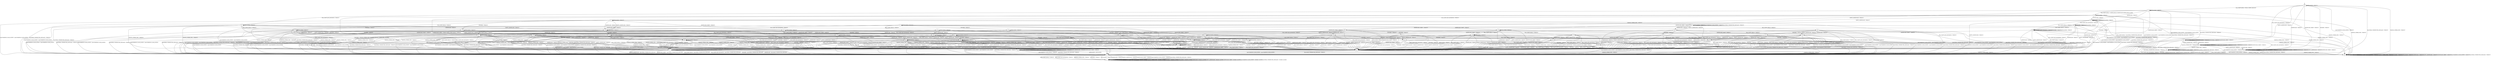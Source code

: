 digraph h17 {
s0 [label="s0"];
s1 [label="s1"];
s2 [label="s2"];
s6 [label="s6"];
s8 [label="s8"];
s46 [label="s46"];
s54 [label="s54"];
s3 [label="s3"];
s4 [label="s4"];
s7 [label="s7"];
s9 [label="s9"];
s10 [label="s10"];
s11 [label="s11"];
s18 [label="s18"];
s5 [label="s5"];
s12 [label="s12"];
s15 [label="s15"];
s19 [label="s19"];
s20 [label="s20"];
s21 [label="s21"];
s24 [label="s24"];
s25 [label="s25"];
s28 [label="s28"];
s32 [label="s32"];
s53 [label="s53"];
s13 [label="s13"];
s23 [label="s23"];
s26 [label="s26"];
s29 [label="s29"];
s30 [label="s30"];
s33 [label="s33"];
s37 [label="s37"];
s38 [label="s38"];
s41 [label="s41"];
s51 [label="s51"];
s14 [label="s14"];
s16 [label="s16"];
s22 [label="s22"];
s36 [label="s36"];
s40 [label="s40"];
s43 [label="s43"];
s48 [label="s48"];
s49 [label="s49"];
s17 [label="s17"];
s27 [label="s27"];
s31 [label="s31"];
s34 [label="s34"];
s42 [label="s42"];
s45 [label="s45"];
s35 [label="s35"];
s39 [label="s39"];
s44 [label="s44"];
s47 [label="s47"];
s50 [label="s50"];
s52 [label="s52"];
s0 -> s1 [label="RSA_CLIENT_HELLO / HELLO_VERIFY_REQUEST"];
s0 -> s2 [label="RSA_CLIENT_KEY_EXCHANGE / TIMEOUT"];
s0 -> s8 [label="CHANGE_CIPHER_SPEC / TIMEOUT"];
s0 -> s46 [label="FINISHED / TIMEOUT"];
s0 -> s0 [label="APPLICATION / TIMEOUT"];
s0 -> s46 [label="CERTIFICATE / TIMEOUT"];
s0 -> s54 [label="EMPTY_CERTIFICATE / TIMEOUT"];
s0 -> s46 [label="CERTIFICATE_VERIFY / TIMEOUT"];
s0 -> s6 [label="Alert(WARNING,CLOSE_NOTIFY) / TIMEOUT"];
s0 -> s6 [label="Alert(FATAL,UNEXPECTED_MESSAGE) / TIMEOUT"];
s1 -> s3 [label="RSA_CLIENT_HELLO / SERVER_HELLO,CERTIFICATE,SERVER_HELLO_DONE"];
s1 -> s4 [label="RSA_CLIENT_KEY_EXCHANGE / TIMEOUT"];
s1 -> s8 [label="CHANGE_CIPHER_SPEC / TIMEOUT"];
s1 -> s10 [label="FINISHED / TIMEOUT"];
s1 -> s1 [label="APPLICATION / TIMEOUT"];
s1 -> s18 [label="CERTIFICATE / TIMEOUT"];
s1 -> s11 [label="EMPTY_CERTIFICATE / TIMEOUT"];
s1 -> s10 [label="CERTIFICATE_VERIFY / TIMEOUT"];
s1 -> s6 [label="Alert(WARNING,CLOSE_NOTIFY) / Alert(WARNING,CLOSE_NOTIFY)"];
s1 -> s6 [label="Alert(FATAL,UNEXPECTED_MESSAGE) / TIMEOUT"];
s2 -> s2 [label="RSA_CLIENT_HELLO / TIMEOUT"];
s2 -> s46 [label="RSA_CLIENT_KEY_EXCHANGE / TIMEOUT"];
s2 -> s9 [label="CHANGE_CIPHER_SPEC / TIMEOUT"];
s2 -> s2 [label="FINISHED / TIMEOUT"];
s2 -> s2 [label="APPLICATION / TIMEOUT"];
s2 -> s54 [label="CERTIFICATE / TIMEOUT"];
s2 -> s54 [label="EMPTY_CERTIFICATE / TIMEOUT"];
s2 -> s2 [label="CERTIFICATE_VERIFY / TIMEOUT"];
s2 -> s6 [label="Alert(WARNING,CLOSE_NOTIFY) / TIMEOUT"];
s2 -> s6 [label="Alert(FATAL,UNEXPECTED_MESSAGE) / TIMEOUT"];
s6 -> s7 [label="RSA_CLIENT_HELLO / TIMEOUT"];
s6 -> s7 [label="RSA_CLIENT_KEY_EXCHANGE / TIMEOUT"];
s6 -> s7 [label="CHANGE_CIPHER_SPEC / TIMEOUT"];
s6 -> s7 [label="FINISHED / TIMEOUT"];
s6 -> s7 [label="APPLICATION / TIMEOUT"];
s6 -> s7 [label="CERTIFICATE / TIMEOUT"];
s6 -> s7 [label="EMPTY_CERTIFICATE / TIMEOUT"];
s6 -> s7 [label="CERTIFICATE_VERIFY / TIMEOUT"];
s6 -> s7 [label="Alert(WARNING,CLOSE_NOTIFY) / TIMEOUT"];
s6 -> s7 [label="Alert(FATAL,UNEXPECTED_MESSAGE) / TIMEOUT"];
s8 -> s8 [label="RSA_CLIENT_HELLO / TIMEOUT"];
s8 -> s8 [label="RSA_CLIENT_KEY_EXCHANGE / TIMEOUT"];
s8 -> s8 [label="CHANGE_CIPHER_SPEC / TIMEOUT"];
s8 -> s8 [label="FINISHED / TIMEOUT"];
s8 -> s8 [label="APPLICATION / TIMEOUT"];
s8 -> s8 [label="CERTIFICATE / TIMEOUT"];
s8 -> s8 [label="EMPTY_CERTIFICATE / TIMEOUT"];
s8 -> s8 [label="CERTIFICATE_VERIFY / TIMEOUT"];
s8 -> s8 [label="Alert(WARNING,CLOSE_NOTIFY) / TIMEOUT"];
s8 -> s8 [label="Alert(FATAL,UNEXPECTED_MESSAGE) / TIMEOUT"];
s46 -> s46 [label="RSA_CLIENT_HELLO / TIMEOUT"];
s46 -> s46 [label="RSA_CLIENT_KEY_EXCHANGE / TIMEOUT"];
s46 -> s8 [label="CHANGE_CIPHER_SPEC / TIMEOUT"];
s46 -> s46 [label="FINISHED / TIMEOUT"];
s46 -> s46 [label="APPLICATION / TIMEOUT"];
s46 -> s46 [label="CERTIFICATE / TIMEOUT"];
s46 -> s46 [label="EMPTY_CERTIFICATE / TIMEOUT"];
s46 -> s46 [label="CERTIFICATE_VERIFY / TIMEOUT"];
s46 -> s6 [label="Alert(WARNING,CLOSE_NOTIFY) / TIMEOUT"];
s46 -> s6 [label="Alert(FATAL,UNEXPECTED_MESSAGE) / TIMEOUT"];
s54 -> s54 [label="RSA_CLIENT_HELLO / TIMEOUT"];
s54 -> s54 [label="RSA_CLIENT_KEY_EXCHANGE / TIMEOUT"];
s54 -> s9 [label="CHANGE_CIPHER_SPEC / TIMEOUT"];
s54 -> s54 [label="FINISHED / TIMEOUT"];
s54 -> s54 [label="APPLICATION / TIMEOUT"];
s54 -> s46 [label="CERTIFICATE / TIMEOUT"];
s54 -> s46 [label="EMPTY_CERTIFICATE / TIMEOUT"];
s54 -> s54 [label="CERTIFICATE_VERIFY / TIMEOUT"];
s54 -> s6 [label="Alert(WARNING,CLOSE_NOTIFY) / TIMEOUT"];
s54 -> s6 [label="Alert(FATAL,UNEXPECTED_MESSAGE) / TIMEOUT"];
s3 -> s6 [label="RSA_CLIENT_HELLO / Alert(FATAL,UNEXPECTED_MESSAGE)"];
s3 -> s12 [label="RSA_CLIENT_KEY_EXCHANGE / TIMEOUT"];
s3 -> s8 [label="CHANGE_CIPHER_SPEC / TIMEOUT"];
s3 -> s10 [label="FINISHED / TIMEOUT"];
s3 -> s3 [label="APPLICATION / TIMEOUT"];
s3 -> s18 [label="CERTIFICATE / TIMEOUT"];
s3 -> s11 [label="EMPTY_CERTIFICATE / TIMEOUT"];
s3 -> s10 [label="CERTIFICATE_VERIFY / TIMEOUT"];
s3 -> s6 [label="Alert(WARNING,CLOSE_NOTIFY) / Alert(WARNING,CLOSE_NOTIFY)"];
s3 -> s6 [label="Alert(FATAL,UNEXPECTED_MESSAGE) / TIMEOUT"];
s4 -> s20 [label="RSA_CLIENT_HELLO / TIMEOUT"];
s4 -> s10 [label="RSA_CLIENT_KEY_EXCHANGE / TIMEOUT"];
s4 -> s5 [label="CHANGE_CIPHER_SPEC / TIMEOUT"];
s4 -> s15 [label="FINISHED / TIMEOUT"];
s4 -> s4 [label="APPLICATION / TIMEOUT"];
s4 -> s19 [label="CERTIFICATE / TIMEOUT"];
s4 -> s19 [label="EMPTY_CERTIFICATE / TIMEOUT"];
s4 -> s24 [label="CERTIFICATE_VERIFY / TIMEOUT"];
s4 -> s6 [label="Alert(WARNING,CLOSE_NOTIFY) / Alert(WARNING,CLOSE_NOTIFY)"];
s4 -> s6 [label="Alert(FATAL,UNEXPECTED_MESSAGE) / TIMEOUT"];
s7 -> s7 [label="RSA_CLIENT_HELLO / SOCKET_CLOSED"];
s7 -> s7 [label="RSA_CLIENT_KEY_EXCHANGE / SOCKET_CLOSED"];
s7 -> s7 [label="CHANGE_CIPHER_SPEC / SOCKET_CLOSED"];
s7 -> s7 [label="FINISHED / SOCKET_CLOSED"];
s7 -> s7 [label="APPLICATION / SOCKET_CLOSED"];
s7 -> s7 [label="CERTIFICATE / SOCKET_CLOSED"];
s7 -> s7 [label="EMPTY_CERTIFICATE / SOCKET_CLOSED"];
s7 -> s7 [label="CERTIFICATE_VERIFY / SOCKET_CLOSED"];
s7 -> s7 [label="Alert(WARNING,CLOSE_NOTIFY) / SOCKET_CLOSED"];
s7 -> s7 [label="Alert(FATAL,UNEXPECTED_MESSAGE) / SOCKET_CLOSED"];
s9 -> s6 [label="RSA_CLIENT_HELLO / TIMEOUT"];
s9 -> s6 [label="RSA_CLIENT_KEY_EXCHANGE / TIMEOUT"];
s9 -> s8 [label="CHANGE_CIPHER_SPEC / TIMEOUT"];
s9 -> s6 [label="FINISHED / TIMEOUT"];
s9 -> s9 [label="APPLICATION / TIMEOUT"];
s9 -> s6 [label="CERTIFICATE / TIMEOUT"];
s9 -> s6 [label="EMPTY_CERTIFICATE / TIMEOUT"];
s9 -> s6 [label="CERTIFICATE_VERIFY / TIMEOUT"];
s9 -> s9 [label="Alert(WARNING,CLOSE_NOTIFY) / TIMEOUT"];
s9 -> s9 [label="Alert(FATAL,UNEXPECTED_MESSAGE) / TIMEOUT"];
s10 -> s10 [label="RSA_CLIENT_HELLO / TIMEOUT"];
s10 -> s10 [label="RSA_CLIENT_KEY_EXCHANGE / TIMEOUT"];
s10 -> s8 [label="CHANGE_CIPHER_SPEC / TIMEOUT"];
s10 -> s10 [label="FINISHED / TIMEOUT"];
s10 -> s10 [label="APPLICATION / TIMEOUT"];
s10 -> s10 [label="CERTIFICATE / TIMEOUT"];
s10 -> s10 [label="EMPTY_CERTIFICATE / TIMEOUT"];
s10 -> s10 [label="CERTIFICATE_VERIFY / TIMEOUT"];
s10 -> s6 [label="Alert(WARNING,CLOSE_NOTIFY) / Alert(WARNING,CLOSE_NOTIFY)"];
s10 -> s6 [label="Alert(FATAL,UNEXPECTED_MESSAGE) / TIMEOUT"];
s11 -> s21 [label="RSA_CLIENT_HELLO / TIMEOUT"];
s11 -> s19 [label="RSA_CLIENT_KEY_EXCHANGE / TIMEOUT"];
s11 -> s5 [label="CHANGE_CIPHER_SPEC / TIMEOUT"];
s11 -> s32 [label="FINISHED / TIMEOUT"];
s11 -> s11 [label="APPLICATION / TIMEOUT"];
s11 -> s10 [label="CERTIFICATE / TIMEOUT"];
s11 -> s10 [label="EMPTY_CERTIFICATE / TIMEOUT"];
s11 -> s25 [label="CERTIFICATE_VERIFY / TIMEOUT"];
s11 -> s6 [label="Alert(WARNING,CLOSE_NOTIFY) / Alert(WARNING,CLOSE_NOTIFY)"];
s11 -> s6 [label="Alert(FATAL,UNEXPECTED_MESSAGE) / TIMEOUT"];
s18 -> s53 [label="RSA_CLIENT_HELLO / TIMEOUT"];
s18 -> s28 [label="RSA_CLIENT_KEY_EXCHANGE / TIMEOUT"];
s18 -> s8 [label="CHANGE_CIPHER_SPEC / TIMEOUT"];
s18 -> s18 [label="FINISHED / TIMEOUT"];
s18 -> s18 [label="APPLICATION / TIMEOUT"];
s18 -> s10 [label="CERTIFICATE / TIMEOUT"];
s18 -> s10 [label="EMPTY_CERTIFICATE / TIMEOUT"];
s18 -> s25 [label="CERTIFICATE_VERIFY / TIMEOUT"];
s18 -> s6 [label="Alert(WARNING,CLOSE_NOTIFY) / Alert(WARNING,CLOSE_NOTIFY)"];
s18 -> s6 [label="Alert(FATAL,UNEXPECTED_MESSAGE) / TIMEOUT"];
s5 -> s6 [label="RSA_CLIENT_HELLO / Alert(FATAL,UNEXPECTED_MESSAGE)"];
s5 -> s6 [label="RSA_CLIENT_KEY_EXCHANGE / Alert(FATAL,UNEXPECTED_MESSAGE)"];
s5 -> s8 [label="CHANGE_CIPHER_SPEC / TIMEOUT"];
s5 -> s6 [label="FINISHED / Alert(FATAL,UNEXPECTED_MESSAGE)"];
s5 -> s5 [label="APPLICATION / TIMEOUT"];
s5 -> s6 [label="CERTIFICATE / Alert(FATAL,UNEXPECTED_MESSAGE)"];
s5 -> s6 [label="EMPTY_CERTIFICATE / Alert(FATAL,UNEXPECTED_MESSAGE)"];
s5 -> s6 [label="CERTIFICATE_VERIFY / Alert(FATAL,UNEXPECTED_MESSAGE)"];
s5 -> s5 [label="Alert(WARNING,CLOSE_NOTIFY) / TIMEOUT"];
s5 -> s5 [label="Alert(FATAL,UNEXPECTED_MESSAGE) / TIMEOUT"];
s12 -> s20 [label="RSA_CLIENT_HELLO / TIMEOUT"];
s12 -> s10 [label="RSA_CLIENT_KEY_EXCHANGE / TIMEOUT"];
s12 -> s13 [label="CHANGE_CIPHER_SPEC / TIMEOUT"];
s12 -> s15 [label="FINISHED / TIMEOUT"];
s12 -> s12 [label="APPLICATION / TIMEOUT"];
s12 -> s19 [label="CERTIFICATE / TIMEOUT"];
s12 -> s19 [label="EMPTY_CERTIFICATE / TIMEOUT"];
s12 -> s24 [label="CERTIFICATE_VERIFY / TIMEOUT"];
s12 -> s6 [label="Alert(WARNING,CLOSE_NOTIFY) / Alert(WARNING,CLOSE_NOTIFY)"];
s12 -> s6 [label="Alert(FATAL,UNEXPECTED_MESSAGE) / TIMEOUT"];
s15 -> s33 [label="RSA_CLIENT_HELLO / TIMEOUT"];
s15 -> s10 [label="RSA_CLIENT_KEY_EXCHANGE / TIMEOUT"];
s15 -> s5 [label="CHANGE_CIPHER_SPEC / TIMEOUT"];
s15 -> s10 [label="FINISHED / TIMEOUT"];
s15 -> s15 [label="APPLICATION / TIMEOUT"];
s15 -> s23 [label="CERTIFICATE / TIMEOUT"];
s15 -> s23 [label="EMPTY_CERTIFICATE / TIMEOUT"];
s15 -> s26 [label="CERTIFICATE_VERIFY / TIMEOUT"];
s15 -> s6 [label="Alert(WARNING,CLOSE_NOTIFY) / Alert(WARNING,CLOSE_NOTIFY)"];
s15 -> s6 [label="Alert(FATAL,UNEXPECTED_MESSAGE) / TIMEOUT"];
s19 -> s41 [label="RSA_CLIENT_HELLO / TIMEOUT"];
s19 -> s10 [label="RSA_CLIENT_KEY_EXCHANGE / TIMEOUT"];
s19 -> s5 [label="CHANGE_CIPHER_SPEC / TIMEOUT"];
s19 -> s23 [label="FINISHED / TIMEOUT"];
s19 -> s19 [label="APPLICATION / TIMEOUT"];
s19 -> s10 [label="CERTIFICATE / TIMEOUT"];
s19 -> s10 [label="EMPTY_CERTIFICATE / TIMEOUT"];
s19 -> s37 [label="CERTIFICATE_VERIFY / TIMEOUT"];
s19 -> s6 [label="Alert(WARNING,CLOSE_NOTIFY) / Alert(WARNING,CLOSE_NOTIFY)"];
s19 -> s6 [label="Alert(FATAL,UNEXPECTED_MESSAGE) / TIMEOUT"];
s20 -> s10 [label="RSA_CLIENT_HELLO / TIMEOUT"];
s20 -> s10 [label="RSA_CLIENT_KEY_EXCHANGE / TIMEOUT"];
s20 -> s5 [label="CHANGE_CIPHER_SPEC / TIMEOUT"];
s20 -> s33 [label="FINISHED / TIMEOUT"];
s20 -> s20 [label="APPLICATION / TIMEOUT"];
s20 -> s41 [label="CERTIFICATE / TIMEOUT"];
s20 -> s41 [label="EMPTY_CERTIFICATE / TIMEOUT"];
s20 -> s29 [label="CERTIFICATE_VERIFY / TIMEOUT"];
s20 -> s6 [label="Alert(WARNING,CLOSE_NOTIFY) / Alert(WARNING,CLOSE_NOTIFY)"];
s20 -> s6 [label="Alert(FATAL,UNEXPECTED_MESSAGE) / TIMEOUT"];
s21 -> s10 [label="RSA_CLIENT_HELLO / TIMEOUT"];
s21 -> s41 [label="RSA_CLIENT_KEY_EXCHANGE / TIMEOUT"];
s21 -> s5 [label="CHANGE_CIPHER_SPEC / TIMEOUT"];
s21 -> s38 [label="FINISHED / TIMEOUT"];
s21 -> s21 [label="APPLICATION / TIMEOUT"];
s21 -> s10 [label="CERTIFICATE / TIMEOUT"];
s21 -> s10 [label="EMPTY_CERTIFICATE / TIMEOUT"];
s21 -> s30 [label="CERTIFICATE_VERIFY / TIMEOUT"];
s21 -> s6 [label="Alert(WARNING,CLOSE_NOTIFY) / Alert(WARNING,CLOSE_NOTIFY)"];
s21 -> s6 [label="Alert(FATAL,UNEXPECTED_MESSAGE) / TIMEOUT"];
s24 -> s29 [label="RSA_CLIENT_HELLO / TIMEOUT"];
s24 -> s10 [label="RSA_CLIENT_KEY_EXCHANGE / TIMEOUT"];
s24 -> s5 [label="CHANGE_CIPHER_SPEC / TIMEOUT"];
s24 -> s26 [label="FINISHED / TIMEOUT"];
s24 -> s24 [label="APPLICATION / TIMEOUT"];
s24 -> s37 [label="CERTIFICATE / TIMEOUT"];
s24 -> s37 [label="EMPTY_CERTIFICATE / TIMEOUT"];
s24 -> s10 [label="CERTIFICATE_VERIFY / TIMEOUT"];
s24 -> s6 [label="Alert(WARNING,CLOSE_NOTIFY) / Alert(WARNING,CLOSE_NOTIFY)"];
s24 -> s6 [label="Alert(FATAL,UNEXPECTED_MESSAGE) / TIMEOUT"];
s25 -> s30 [label="RSA_CLIENT_HELLO / TIMEOUT"];
s25 -> s37 [label="RSA_CLIENT_KEY_EXCHANGE / TIMEOUT"];
s25 -> s5 [label="CHANGE_CIPHER_SPEC / TIMEOUT"];
s25 -> s51 [label="FINISHED / TIMEOUT"];
s25 -> s25 [label="APPLICATION / TIMEOUT"];
s25 -> s10 [label="CERTIFICATE / TIMEOUT"];
s25 -> s10 [label="EMPTY_CERTIFICATE / TIMEOUT"];
s25 -> s10 [label="CERTIFICATE_VERIFY / TIMEOUT"];
s25 -> s6 [label="Alert(WARNING,CLOSE_NOTIFY) / Alert(WARNING,CLOSE_NOTIFY)"];
s25 -> s6 [label="Alert(FATAL,UNEXPECTED_MESSAGE) / TIMEOUT"];
s28 -> s53 [label="RSA_CLIENT_HELLO / TIMEOUT"];
s28 -> s10 [label="RSA_CLIENT_KEY_EXCHANGE / TIMEOUT"];
s28 -> s8 [label="CHANGE_CIPHER_SPEC / TIMEOUT"];
s28 -> s28 [label="FINISHED / TIMEOUT"];
s28 -> s28 [label="APPLICATION / TIMEOUT"];
s28 -> s10 [label="CERTIFICATE / TIMEOUT"];
s28 -> s10 [label="EMPTY_CERTIFICATE / TIMEOUT"];
s28 -> s37 [label="CERTIFICATE_VERIFY / TIMEOUT"];
s28 -> s6 [label="Alert(WARNING,CLOSE_NOTIFY) / Alert(WARNING,CLOSE_NOTIFY)"];
s28 -> s6 [label="Alert(FATAL,UNEXPECTED_MESSAGE) / TIMEOUT"];
s32 -> s38 [label="RSA_CLIENT_HELLO / TIMEOUT"];
s32 -> s23 [label="RSA_CLIENT_KEY_EXCHANGE / TIMEOUT"];
s32 -> s5 [label="CHANGE_CIPHER_SPEC / TIMEOUT"];
s32 -> s10 [label="FINISHED / TIMEOUT"];
s32 -> s32 [label="APPLICATION / TIMEOUT"];
s32 -> s10 [label="CERTIFICATE / TIMEOUT"];
s32 -> s10 [label="EMPTY_CERTIFICATE / TIMEOUT"];
s32 -> s51 [label="CERTIFICATE_VERIFY / TIMEOUT"];
s32 -> s6 [label="Alert(WARNING,CLOSE_NOTIFY) / Alert(WARNING,CLOSE_NOTIFY)"];
s32 -> s6 [label="Alert(FATAL,UNEXPECTED_MESSAGE) / TIMEOUT"];
s53 -> s10 [label="RSA_CLIENT_HELLO / TIMEOUT"];
s53 -> s53 [label="RSA_CLIENT_KEY_EXCHANGE / TIMEOUT"];
s53 -> s8 [label="CHANGE_CIPHER_SPEC / TIMEOUT"];
s53 -> s53 [label="FINISHED / TIMEOUT"];
s53 -> s53 [label="APPLICATION / TIMEOUT"];
s53 -> s10 [label="CERTIFICATE / TIMEOUT"];
s53 -> s10 [label="EMPTY_CERTIFICATE / TIMEOUT"];
s53 -> s30 [label="CERTIFICATE_VERIFY / TIMEOUT"];
s53 -> s6 [label="Alert(WARNING,CLOSE_NOTIFY) / Alert(WARNING,CLOSE_NOTIFY)"];
s53 -> s6 [label="Alert(FATAL,UNEXPECTED_MESSAGE) / TIMEOUT"];
s13 -> s16 [label="RSA_CLIENT_HELLO / TIMEOUT"];
s13 -> s10 [label="RSA_CLIENT_KEY_EXCHANGE / TIMEOUT"];
s13 -> s8 [label="CHANGE_CIPHER_SPEC / TIMEOUT"];
s13 -> s14 [label="FINISHED / CHANGE_CIPHER_SPEC,FINISHED,CHANGE_CIPHER_SPEC,FINISHED"];
s13 -> s13 [label="APPLICATION / TIMEOUT"];
s13 -> s40 [label="CERTIFICATE / TIMEOUT"];
s13 -> s40 [label="EMPTY_CERTIFICATE / TIMEOUT"];
s13 -> s22 [label="CERTIFICATE_VERIFY / TIMEOUT"];
s13 -> s13 [label="Alert(WARNING,CLOSE_NOTIFY) / TIMEOUT"];
s13 -> s13 [label="Alert(FATAL,UNEXPECTED_MESSAGE) / TIMEOUT"];
s23 -> s48 [label="RSA_CLIENT_HELLO / TIMEOUT"];
s23 -> s10 [label="RSA_CLIENT_KEY_EXCHANGE / TIMEOUT"];
s23 -> s5 [label="CHANGE_CIPHER_SPEC / TIMEOUT"];
s23 -> s10 [label="FINISHED / TIMEOUT"];
s23 -> s23 [label="APPLICATION / TIMEOUT"];
s23 -> s10 [label="CERTIFICATE / TIMEOUT"];
s23 -> s10 [label="EMPTY_CERTIFICATE / TIMEOUT"];
s23 -> s36 [label="CERTIFICATE_VERIFY / TIMEOUT"];
s23 -> s6 [label="Alert(WARNING,CLOSE_NOTIFY) / Alert(WARNING,CLOSE_NOTIFY)"];
s23 -> s6 [label="Alert(FATAL,UNEXPECTED_MESSAGE) / TIMEOUT"];
s26 -> s35 [label="RSA_CLIENT_HELLO / TIMEOUT"];
s26 -> s10 [label="RSA_CLIENT_KEY_EXCHANGE / TIMEOUT"];
s26 -> s5 [label="CHANGE_CIPHER_SPEC / TIMEOUT"];
s26 -> s10 [label="FINISHED / TIMEOUT"];
s26 -> s26 [label="APPLICATION / TIMEOUT"];
s26 -> s36 [label="CERTIFICATE / TIMEOUT"];
s26 -> s36 [label="EMPTY_CERTIFICATE / TIMEOUT"];
s26 -> s10 [label="CERTIFICATE_VERIFY / TIMEOUT"];
s26 -> s6 [label="Alert(WARNING,CLOSE_NOTIFY) / Alert(WARNING,CLOSE_NOTIFY)"];
s26 -> s6 [label="Alert(FATAL,UNEXPECTED_MESSAGE) / TIMEOUT"];
s29 -> s10 [label="RSA_CLIENT_HELLO / TIMEOUT"];
s29 -> s10 [label="RSA_CLIENT_KEY_EXCHANGE / TIMEOUT"];
s29 -> s5 [label="CHANGE_CIPHER_SPEC / TIMEOUT"];
s29 -> s35 [label="FINISHED / TIMEOUT"];
s29 -> s29 [label="APPLICATION / TIMEOUT"];
s29 -> s43 [label="CERTIFICATE / TIMEOUT"];
s29 -> s43 [label="EMPTY_CERTIFICATE / TIMEOUT"];
s29 -> s10 [label="CERTIFICATE_VERIFY / TIMEOUT"];
s29 -> s6 [label="Alert(WARNING,CLOSE_NOTIFY) / Alert(WARNING,CLOSE_NOTIFY)"];
s29 -> s6 [label="Alert(FATAL,UNEXPECTED_MESSAGE) / TIMEOUT"];
s30 -> s10 [label="RSA_CLIENT_HELLO / TIMEOUT"];
s30 -> s43 [label="RSA_CLIENT_KEY_EXCHANGE / TIMEOUT"];
s30 -> s5 [label="CHANGE_CIPHER_SPEC / TIMEOUT"];
s30 -> s49 [label="FINISHED / TIMEOUT"];
s30 -> s30 [label="APPLICATION / TIMEOUT"];
s30 -> s10 [label="CERTIFICATE / TIMEOUT"];
s30 -> s10 [label="EMPTY_CERTIFICATE / TIMEOUT"];
s30 -> s10 [label="CERTIFICATE_VERIFY / TIMEOUT"];
s30 -> s6 [label="Alert(WARNING,CLOSE_NOTIFY) / Alert(WARNING,CLOSE_NOTIFY)"];
s30 -> s6 [label="Alert(FATAL,UNEXPECTED_MESSAGE) / TIMEOUT"];
s33 -> s10 [label="RSA_CLIENT_HELLO / TIMEOUT"];
s33 -> s10 [label="RSA_CLIENT_KEY_EXCHANGE / TIMEOUT"];
s33 -> s5 [label="CHANGE_CIPHER_SPEC / TIMEOUT"];
s33 -> s10 [label="FINISHED / TIMEOUT"];
s33 -> s33 [label="APPLICATION / TIMEOUT"];
s33 -> s48 [label="CERTIFICATE / TIMEOUT"];
s33 -> s48 [label="EMPTY_CERTIFICATE / TIMEOUT"];
s33 -> s35 [label="CERTIFICATE_VERIFY / TIMEOUT"];
s33 -> s6 [label="Alert(WARNING,CLOSE_NOTIFY) / Alert(WARNING,CLOSE_NOTIFY)"];
s33 -> s6 [label="Alert(FATAL,UNEXPECTED_MESSAGE) / TIMEOUT"];
s37 -> s43 [label="RSA_CLIENT_HELLO / TIMEOUT"];
s37 -> s10 [label="RSA_CLIENT_KEY_EXCHANGE / TIMEOUT"];
s37 -> s5 [label="CHANGE_CIPHER_SPEC / TIMEOUT"];
s37 -> s36 [label="FINISHED / TIMEOUT"];
s37 -> s37 [label="APPLICATION / TIMEOUT"];
s37 -> s10 [label="CERTIFICATE / TIMEOUT"];
s37 -> s10 [label="EMPTY_CERTIFICATE / TIMEOUT"];
s37 -> s10 [label="CERTIFICATE_VERIFY / TIMEOUT"];
s37 -> s6 [label="Alert(WARNING,CLOSE_NOTIFY) / Alert(WARNING,CLOSE_NOTIFY)"];
s37 -> s6 [label="Alert(FATAL,UNEXPECTED_MESSAGE) / TIMEOUT"];
s38 -> s10 [label="RSA_CLIENT_HELLO / TIMEOUT"];
s38 -> s48 [label="RSA_CLIENT_KEY_EXCHANGE / TIMEOUT"];
s38 -> s5 [label="CHANGE_CIPHER_SPEC / TIMEOUT"];
s38 -> s10 [label="FINISHED / TIMEOUT"];
s38 -> s38 [label="APPLICATION / TIMEOUT"];
s38 -> s10 [label="CERTIFICATE / TIMEOUT"];
s38 -> s10 [label="EMPTY_CERTIFICATE / TIMEOUT"];
s38 -> s49 [label="CERTIFICATE_VERIFY / TIMEOUT"];
s38 -> s6 [label="Alert(WARNING,CLOSE_NOTIFY) / Alert(WARNING,CLOSE_NOTIFY)"];
s38 -> s6 [label="Alert(FATAL,UNEXPECTED_MESSAGE) / TIMEOUT"];
s41 -> s10 [label="RSA_CLIENT_HELLO / TIMEOUT"];
s41 -> s10 [label="RSA_CLIENT_KEY_EXCHANGE / TIMEOUT"];
s41 -> s5 [label="CHANGE_CIPHER_SPEC / TIMEOUT"];
s41 -> s48 [label="FINISHED / TIMEOUT"];
s41 -> s41 [label="APPLICATION / TIMEOUT"];
s41 -> s10 [label="CERTIFICATE / TIMEOUT"];
s41 -> s10 [label="EMPTY_CERTIFICATE / TIMEOUT"];
s41 -> s43 [label="CERTIFICATE_VERIFY / TIMEOUT"];
s41 -> s6 [label="Alert(WARNING,CLOSE_NOTIFY) / Alert(WARNING,CLOSE_NOTIFY)"];
s41 -> s6 [label="Alert(FATAL,UNEXPECTED_MESSAGE) / TIMEOUT"];
s51 -> s49 [label="RSA_CLIENT_HELLO / TIMEOUT"];
s51 -> s36 [label="RSA_CLIENT_KEY_EXCHANGE / TIMEOUT"];
s51 -> s5 [label="CHANGE_CIPHER_SPEC / TIMEOUT"];
s51 -> s10 [label="FINISHED / TIMEOUT"];
s51 -> s51 [label="APPLICATION / TIMEOUT"];
s51 -> s10 [label="CERTIFICATE / TIMEOUT"];
s51 -> s10 [label="EMPTY_CERTIFICATE / TIMEOUT"];
s51 -> s10 [label="CERTIFICATE_VERIFY / TIMEOUT"];
s51 -> s6 [label="Alert(WARNING,CLOSE_NOTIFY) / Alert(WARNING,CLOSE_NOTIFY)"];
s51 -> s6 [label="Alert(FATAL,UNEXPECTED_MESSAGE) / TIMEOUT"];
s14 -> s14 [label="RSA_CLIENT_HELLO / TIMEOUT"];
s14 -> s14 [label="RSA_CLIENT_KEY_EXCHANGE / TIMEOUT"];
s14 -> s8 [label="CHANGE_CIPHER_SPEC / TIMEOUT"];
s14 -> s14 [label="FINISHED / TIMEOUT"];
s14 -> s6 [label="APPLICATION / APPLICATION"];
s14 -> s14 [label="CERTIFICATE / TIMEOUT"];
s14 -> s14 [label="EMPTY_CERTIFICATE / TIMEOUT"];
s14 -> s14 [label="CERTIFICATE_VERIFY / TIMEOUT"];
s14 -> s6 [label="Alert(WARNING,CLOSE_NOTIFY) / TIMEOUT"];
s14 -> s6 [label="Alert(FATAL,UNEXPECTED_MESSAGE) / TIMEOUT"];
s16 -> s10 [label="RSA_CLIENT_HELLO / TIMEOUT"];
s16 -> s10 [label="RSA_CLIENT_KEY_EXCHANGE / TIMEOUT"];
s16 -> s5 [label="CHANGE_CIPHER_SPEC / TIMEOUT"];
s16 -> s17 [label="FINISHED / TIMEOUT"];
s16 -> s10 [label="APPLICATION / TIMEOUT"];
s16 -> s34 [label="CERTIFICATE / TIMEOUT"];
s16 -> s34 [label="EMPTY_CERTIFICATE / TIMEOUT"];
s16 -> s27 [label="CERTIFICATE_VERIFY / TIMEOUT"];
s16 -> s6 [label="Alert(WARNING,CLOSE_NOTIFY) / Alert(WARNING,CLOSE_NOTIFY)"];
s16 -> s6 [label="Alert(FATAL,UNEXPECTED_MESSAGE) / TIMEOUT"];
s22 -> s27 [label="RSA_CLIENT_HELLO / TIMEOUT"];
s22 -> s10 [label="RSA_CLIENT_KEY_EXCHANGE / TIMEOUT"];
s22 -> s5 [label="CHANGE_CIPHER_SPEC / TIMEOUT"];
s22 -> s31 [label="FINISHED / TIMEOUT"];
s22 -> s10 [label="APPLICATION / TIMEOUT"];
s22 -> s42 [label="CERTIFICATE / TIMEOUT"];
s22 -> s42 [label="EMPTY_CERTIFICATE / TIMEOUT"];
s22 -> s10 [label="CERTIFICATE_VERIFY / TIMEOUT"];
s22 -> s6 [label="Alert(WARNING,CLOSE_NOTIFY) / Alert(WARNING,CLOSE_NOTIFY)"];
s22 -> s6 [label="Alert(FATAL,UNEXPECTED_MESSAGE) / TIMEOUT"];
s36 -> s52 [label="RSA_CLIENT_HELLO / TIMEOUT"];
s36 -> s10 [label="RSA_CLIENT_KEY_EXCHANGE / TIMEOUT"];
s36 -> s5 [label="CHANGE_CIPHER_SPEC / TIMEOUT"];
s36 -> s10 [label="FINISHED / TIMEOUT"];
s36 -> s36 [label="APPLICATION / TIMEOUT"];
s36 -> s10 [label="CERTIFICATE / TIMEOUT"];
s36 -> s10 [label="EMPTY_CERTIFICATE / TIMEOUT"];
s36 -> s10 [label="CERTIFICATE_VERIFY / TIMEOUT"];
s36 -> s6 [label="Alert(WARNING,CLOSE_NOTIFY) / Alert(WARNING,CLOSE_NOTIFY)"];
s36 -> s6 [label="Alert(FATAL,UNEXPECTED_MESSAGE) / TIMEOUT"];
s40 -> s34 [label="RSA_CLIENT_HELLO / TIMEOUT"];
s40 -> s10 [label="RSA_CLIENT_KEY_EXCHANGE / TIMEOUT"];
s40 -> s5 [label="CHANGE_CIPHER_SPEC / TIMEOUT"];
s40 -> s45 [label="FINISHED / TIMEOUT"];
s40 -> s10 [label="APPLICATION / TIMEOUT"];
s40 -> s10 [label="CERTIFICATE / TIMEOUT"];
s40 -> s10 [label="EMPTY_CERTIFICATE / TIMEOUT"];
s40 -> s42 [label="CERTIFICATE_VERIFY / TIMEOUT"];
s40 -> s6 [label="Alert(WARNING,CLOSE_NOTIFY) / Alert(WARNING,CLOSE_NOTIFY)"];
s40 -> s6 [label="Alert(FATAL,UNEXPECTED_MESSAGE) / TIMEOUT"];
s43 -> s10 [label="RSA_CLIENT_HELLO / TIMEOUT"];
s43 -> s10 [label="RSA_CLIENT_KEY_EXCHANGE / TIMEOUT"];
s43 -> s5 [label="CHANGE_CIPHER_SPEC / TIMEOUT"];
s43 -> s52 [label="FINISHED / TIMEOUT"];
s43 -> s43 [label="APPLICATION / TIMEOUT"];
s43 -> s10 [label="CERTIFICATE / TIMEOUT"];
s43 -> s10 [label="EMPTY_CERTIFICATE / TIMEOUT"];
s43 -> s10 [label="CERTIFICATE_VERIFY / TIMEOUT"];
s43 -> s6 [label="Alert(WARNING,CLOSE_NOTIFY) / Alert(WARNING,CLOSE_NOTIFY)"];
s43 -> s6 [label="Alert(FATAL,UNEXPECTED_MESSAGE) / TIMEOUT"];
s48 -> s10 [label="RSA_CLIENT_HELLO / TIMEOUT"];
s48 -> s10 [label="RSA_CLIENT_KEY_EXCHANGE / TIMEOUT"];
s48 -> s5 [label="CHANGE_CIPHER_SPEC / TIMEOUT"];
s48 -> s10 [label="FINISHED / TIMEOUT"];
s48 -> s48 [label="APPLICATION / TIMEOUT"];
s48 -> s10 [label="CERTIFICATE / TIMEOUT"];
s48 -> s10 [label="EMPTY_CERTIFICATE / TIMEOUT"];
s48 -> s52 [label="CERTIFICATE_VERIFY / TIMEOUT"];
s48 -> s6 [label="Alert(WARNING,CLOSE_NOTIFY) / Alert(WARNING,CLOSE_NOTIFY)"];
s48 -> s6 [label="Alert(FATAL,UNEXPECTED_MESSAGE) / TIMEOUT"];
s49 -> s10 [label="RSA_CLIENT_HELLO / TIMEOUT"];
s49 -> s52 [label="RSA_CLIENT_KEY_EXCHANGE / TIMEOUT"];
s49 -> s5 [label="CHANGE_CIPHER_SPEC / TIMEOUT"];
s49 -> s10 [label="FINISHED / TIMEOUT"];
s49 -> s49 [label="APPLICATION / TIMEOUT"];
s49 -> s10 [label="CERTIFICATE / TIMEOUT"];
s49 -> s10 [label="EMPTY_CERTIFICATE / TIMEOUT"];
s49 -> s10 [label="CERTIFICATE_VERIFY / TIMEOUT"];
s49 -> s6 [label="Alert(WARNING,CLOSE_NOTIFY) / Alert(WARNING,CLOSE_NOTIFY)"];
s49 -> s6 [label="Alert(FATAL,UNEXPECTED_MESSAGE) / TIMEOUT"];
s17 -> s10 [label="RSA_CLIENT_HELLO / TIMEOUT"];
s17 -> s10 [label="RSA_CLIENT_KEY_EXCHANGE / TIMEOUT"];
s17 -> s5 [label="CHANGE_CIPHER_SPEC / TIMEOUT"];
s17 -> s10 [label="FINISHED / TIMEOUT"];
s17 -> s10 [label="APPLICATION / TIMEOUT"];
s17 -> s47 [label="CERTIFICATE / TIMEOUT"];
s17 -> s47 [label="EMPTY_CERTIFICATE / TIMEOUT"];
s17 -> s35 [label="CERTIFICATE_VERIFY / TIMEOUT"];
s17 -> s6 [label="Alert(WARNING,CLOSE_NOTIFY) / Alert(WARNING,CLOSE_NOTIFY)"];
s17 -> s6 [label="Alert(FATAL,UNEXPECTED_MESSAGE) / TIMEOUT"];
s27 -> s10 [label="RSA_CLIENT_HELLO / TIMEOUT"];
s27 -> s10 [label="RSA_CLIENT_KEY_EXCHANGE / TIMEOUT"];
s27 -> s5 [label="CHANGE_CIPHER_SPEC / TIMEOUT"];
s27 -> s35 [label="FINISHED / TIMEOUT"];
s27 -> s10 [label="APPLICATION / TIMEOUT"];
s27 -> s39 [label="CERTIFICATE / TIMEOUT"];
s27 -> s39 [label="EMPTY_CERTIFICATE / TIMEOUT"];
s27 -> s10 [label="CERTIFICATE_VERIFY / TIMEOUT"];
s27 -> s6 [label="Alert(WARNING,CLOSE_NOTIFY) / Alert(WARNING,CLOSE_NOTIFY)"];
s27 -> s6 [label="Alert(FATAL,UNEXPECTED_MESSAGE) / TIMEOUT"];
s31 -> s35 [label="RSA_CLIENT_HELLO / TIMEOUT"];
s31 -> s10 [label="RSA_CLIENT_KEY_EXCHANGE / TIMEOUT"];
s31 -> s5 [label="CHANGE_CIPHER_SPEC / TIMEOUT"];
s31 -> s10 [label="FINISHED / TIMEOUT"];
s31 -> s10 [label="APPLICATION / TIMEOUT"];
s31 -> s44 [label="CERTIFICATE / TIMEOUT"];
s31 -> s44 [label="EMPTY_CERTIFICATE / TIMEOUT"];
s31 -> s10 [label="CERTIFICATE_VERIFY / TIMEOUT"];
s31 -> s6 [label="Alert(WARNING,CLOSE_NOTIFY) / Alert(WARNING,CLOSE_NOTIFY)"];
s31 -> s6 [label="Alert(FATAL,UNEXPECTED_MESSAGE) / TIMEOUT"];
s34 -> s10 [label="RSA_CLIENT_HELLO / TIMEOUT"];
s34 -> s10 [label="RSA_CLIENT_KEY_EXCHANGE / TIMEOUT"];
s34 -> s5 [label="CHANGE_CIPHER_SPEC / TIMEOUT"];
s34 -> s47 [label="FINISHED / TIMEOUT"];
s34 -> s10 [label="APPLICATION / TIMEOUT"];
s34 -> s10 [label="CERTIFICATE / TIMEOUT"];
s34 -> s10 [label="EMPTY_CERTIFICATE / TIMEOUT"];
s34 -> s39 [label="CERTIFICATE_VERIFY / TIMEOUT"];
s34 -> s6 [label="Alert(WARNING,CLOSE_NOTIFY) / Alert(WARNING,CLOSE_NOTIFY)"];
s34 -> s6 [label="Alert(FATAL,UNEXPECTED_MESSAGE) / TIMEOUT"];
s42 -> s39 [label="RSA_CLIENT_HELLO / TIMEOUT"];
s42 -> s10 [label="RSA_CLIENT_KEY_EXCHANGE / TIMEOUT"];
s42 -> s5 [label="CHANGE_CIPHER_SPEC / TIMEOUT"];
s42 -> s44 [label="FINISHED / TIMEOUT"];
s42 -> s10 [label="APPLICATION / TIMEOUT"];
s42 -> s10 [label="CERTIFICATE / TIMEOUT"];
s42 -> s10 [label="EMPTY_CERTIFICATE / TIMEOUT"];
s42 -> s10 [label="CERTIFICATE_VERIFY / TIMEOUT"];
s42 -> s6 [label="Alert(WARNING,CLOSE_NOTIFY) / Alert(WARNING,CLOSE_NOTIFY)"];
s42 -> s6 [label="Alert(FATAL,UNEXPECTED_MESSAGE) / TIMEOUT"];
s45 -> s47 [label="RSA_CLIENT_HELLO / TIMEOUT"];
s45 -> s10 [label="RSA_CLIENT_KEY_EXCHANGE / TIMEOUT"];
s45 -> s5 [label="CHANGE_CIPHER_SPEC / TIMEOUT"];
s45 -> s10 [label="FINISHED / TIMEOUT"];
s45 -> s10 [label="APPLICATION / TIMEOUT"];
s45 -> s10 [label="CERTIFICATE / TIMEOUT"];
s45 -> s10 [label="EMPTY_CERTIFICATE / TIMEOUT"];
s45 -> s44 [label="CERTIFICATE_VERIFY / TIMEOUT"];
s45 -> s6 [label="Alert(WARNING,CLOSE_NOTIFY) / Alert(WARNING,CLOSE_NOTIFY)"];
s45 -> s6 [label="Alert(FATAL,UNEXPECTED_MESSAGE) / TIMEOUT"];
s35 -> s10 [label="RSA_CLIENT_HELLO / TIMEOUT"];
s35 -> s10 [label="RSA_CLIENT_KEY_EXCHANGE / TIMEOUT"];
s35 -> s5 [label="CHANGE_CIPHER_SPEC / TIMEOUT"];
s35 -> s10 [label="FINISHED / TIMEOUT"];
s35 -> s35 [label="APPLICATION / TIMEOUT"];
s35 -> s52 [label="CERTIFICATE / TIMEOUT"];
s35 -> s52 [label="EMPTY_CERTIFICATE / TIMEOUT"];
s35 -> s10 [label="CERTIFICATE_VERIFY / TIMEOUT"];
s35 -> s6 [label="Alert(WARNING,CLOSE_NOTIFY) / Alert(WARNING,CLOSE_NOTIFY)"];
s35 -> s6 [label="Alert(FATAL,UNEXPECTED_MESSAGE) / TIMEOUT"];
s39 -> s10 [label="RSA_CLIENT_HELLO / TIMEOUT"];
s39 -> s10 [label="RSA_CLIENT_KEY_EXCHANGE / TIMEOUT"];
s39 -> s5 [label="CHANGE_CIPHER_SPEC / TIMEOUT"];
s39 -> s50 [label="FINISHED / TIMEOUT"];
s39 -> s10 [label="APPLICATION / TIMEOUT"];
s39 -> s10 [label="CERTIFICATE / TIMEOUT"];
s39 -> s10 [label="EMPTY_CERTIFICATE / TIMEOUT"];
s39 -> s10 [label="CERTIFICATE_VERIFY / TIMEOUT"];
s39 -> s6 [label="Alert(WARNING,CLOSE_NOTIFY) / Alert(WARNING,CLOSE_NOTIFY)"];
s39 -> s6 [label="Alert(FATAL,UNEXPECTED_MESSAGE) / TIMEOUT"];
s44 -> s50 [label="RSA_CLIENT_HELLO / TIMEOUT"];
s44 -> s10 [label="RSA_CLIENT_KEY_EXCHANGE / TIMEOUT"];
s44 -> s5 [label="CHANGE_CIPHER_SPEC / TIMEOUT"];
s44 -> s10 [label="FINISHED / TIMEOUT"];
s44 -> s10 [label="APPLICATION / TIMEOUT"];
s44 -> s10 [label="CERTIFICATE / TIMEOUT"];
s44 -> s10 [label="EMPTY_CERTIFICATE / TIMEOUT"];
s44 -> s10 [label="CERTIFICATE_VERIFY / TIMEOUT"];
s44 -> s6 [label="Alert(WARNING,CLOSE_NOTIFY) / Alert(WARNING,CLOSE_NOTIFY)"];
s44 -> s6 [label="Alert(FATAL,UNEXPECTED_MESSAGE) / TIMEOUT"];
s47 -> s10 [label="RSA_CLIENT_HELLO / TIMEOUT"];
s47 -> s10 [label="RSA_CLIENT_KEY_EXCHANGE / TIMEOUT"];
s47 -> s5 [label="CHANGE_CIPHER_SPEC / TIMEOUT"];
s47 -> s10 [label="FINISHED / TIMEOUT"];
s47 -> s10 [label="APPLICATION / TIMEOUT"];
s47 -> s10 [label="CERTIFICATE / TIMEOUT"];
s47 -> s10 [label="EMPTY_CERTIFICATE / TIMEOUT"];
s47 -> s50 [label="CERTIFICATE_VERIFY / TIMEOUT"];
s47 -> s6 [label="Alert(WARNING,CLOSE_NOTIFY) / Alert(WARNING,CLOSE_NOTIFY)"];
s47 -> s6 [label="Alert(FATAL,UNEXPECTED_MESSAGE) / TIMEOUT"];
s50 -> s10 [label="RSA_CLIENT_HELLO / TIMEOUT"];
s50 -> s10 [label="RSA_CLIENT_KEY_EXCHANGE / TIMEOUT"];
s50 -> s5 [label="CHANGE_CIPHER_SPEC / TIMEOUT"];
s50 -> s10 [label="FINISHED / TIMEOUT"];
s50 -> s10 [label="APPLICATION / TIMEOUT"];
s50 -> s10 [label="CERTIFICATE / TIMEOUT"];
s50 -> s10 [label="EMPTY_CERTIFICATE / TIMEOUT"];
s50 -> s10 [label="CERTIFICATE_VERIFY / TIMEOUT"];
s50 -> s6 [label="Alert(WARNING,CLOSE_NOTIFY) / Alert(WARNING,CLOSE_NOTIFY)"];
s50 -> s6 [label="Alert(FATAL,UNEXPECTED_MESSAGE) / TIMEOUT"];
s52 -> s10 [label="RSA_CLIENT_HELLO / TIMEOUT"];
s52 -> s10 [label="RSA_CLIENT_KEY_EXCHANGE / TIMEOUT"];
s52 -> s5 [label="CHANGE_CIPHER_SPEC / TIMEOUT"];
s52 -> s10 [label="FINISHED / TIMEOUT"];
s52 -> s52 [label="APPLICATION / TIMEOUT"];
s52 -> s10 [label="CERTIFICATE / TIMEOUT"];
s52 -> s10 [label="EMPTY_CERTIFICATE / TIMEOUT"];
s52 -> s10 [label="CERTIFICATE_VERIFY / TIMEOUT"];
s52 -> s6 [label="Alert(WARNING,CLOSE_NOTIFY) / Alert(WARNING,CLOSE_NOTIFY)"];
s52 -> s6 [label="Alert(FATAL,UNEXPECTED_MESSAGE) / TIMEOUT"];
__start0 [shape=none, label=""];
__start0 -> s0 [label=""];
}
